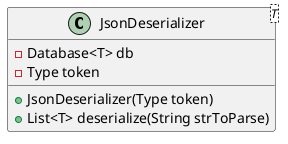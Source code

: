 @startuml
'https://plantuml.com/class-diagram

class JsonDeserializer<T> {
    -Database<T> db
    -Type token

    +JsonDeserializer(Type token)
    +List<T> deserialize(String strToParse)
}

@enduml
